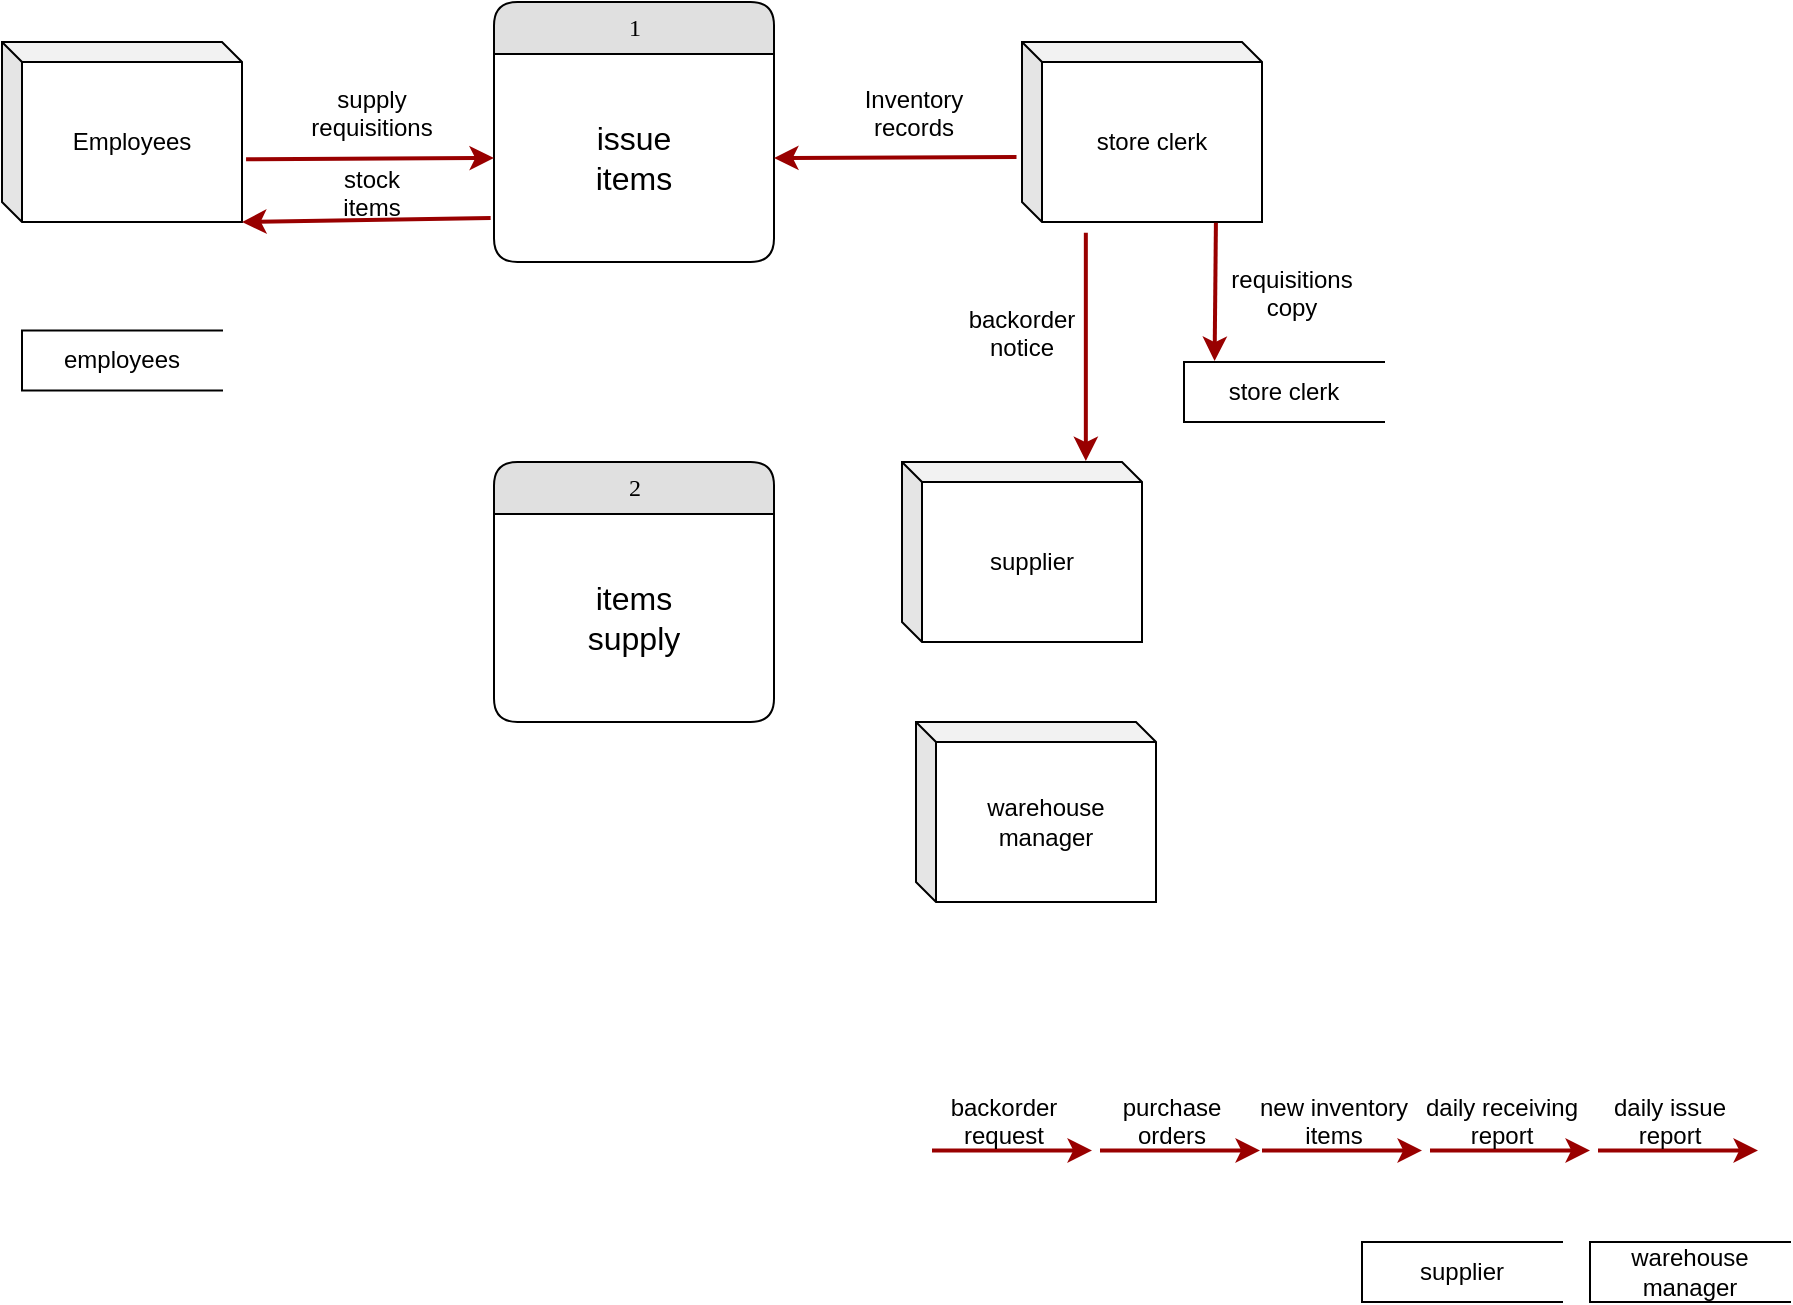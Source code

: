 <mxfile version="22.1.21" type="github">
  <diagram name="Page-1" id="52a04d89-c75d-2922-d76d-85b35f80e030">
    <mxGraphModel dx="635" dy="363" grid="1" gridSize="10" guides="1" tooltips="1" connect="1" arrows="1" fold="1" page="1" pageScale="1" pageWidth="1100" pageHeight="850" background="none" math="0" shadow="0">
      <root>
        <mxCell id="0" />
        <mxCell id="1" parent="0" />
        <mxCell id="WopC4PYd7FhQynQ7huu4-2" value="1" style="swimlane;html=1;fontStyle=0;childLayout=stackLayout;horizontal=1;startSize=26;fillColor=#e0e0e0;horizontalStack=0;resizeParent=1;resizeLast=0;collapsible=1;marginBottom=0;swimlaneFillColor=#ffffff;align=center;rounded=1;shadow=0;comic=0;labelBackgroundColor=none;strokeWidth=1;fontFamily=Verdana;fontSize=12" vertex="1" parent="1">
          <mxGeometry x="396" y="40" width="140" height="130" as="geometry" />
        </mxCell>
        <mxCell id="WopC4PYd7FhQynQ7huu4-3" value="issue&lt;br style=&quot;font-size: 16px;&quot;&gt;items" style="text;html=1;strokeColor=none;fillColor=none;spacingLeft=4;spacingRight=4;whiteSpace=wrap;overflow=hidden;rotatable=0;points=[[0,0.5],[1,0.5]];portConstraint=eastwest;align=center;verticalAlign=middle;fontSize=16;" vertex="1" parent="WopC4PYd7FhQynQ7huu4-2">
          <mxGeometry y="26" width="140" height="104" as="geometry" />
        </mxCell>
        <mxCell id="WopC4PYd7FhQynQ7huu4-4" value="Employees" style="shape=cube;whiteSpace=wrap;html=1;boundedLbl=1;backgroundOutline=1;darkOpacity=0.05;darkOpacity2=0.1;size=10;" vertex="1" parent="1">
          <mxGeometry x="150" y="60" width="120" height="90" as="geometry" />
        </mxCell>
        <mxCell id="WopC4PYd7FhQynQ7huu4-5" value="store clerk" style="shape=cube;whiteSpace=wrap;html=1;boundedLbl=1;backgroundOutline=1;darkOpacity=0.05;darkOpacity2=0.1;size=10;" vertex="1" parent="1">
          <mxGeometry x="660" y="60" width="120" height="90" as="geometry" />
        </mxCell>
        <mxCell id="WopC4PYd7FhQynQ7huu4-6" value="supplier" style="shape=cube;whiteSpace=wrap;html=1;boundedLbl=1;backgroundOutline=1;darkOpacity=0.05;darkOpacity2=0.1;size=10;" vertex="1" parent="1">
          <mxGeometry x="600" y="270" width="120" height="90" as="geometry" />
        </mxCell>
        <mxCell id="WopC4PYd7FhQynQ7huu4-7" value="warehouse manager" style="shape=cube;whiteSpace=wrap;html=1;boundedLbl=1;backgroundOutline=1;darkOpacity=0.05;darkOpacity2=0.1;size=10;" vertex="1" parent="1">
          <mxGeometry x="607" y="400" width="120" height="90" as="geometry" />
        </mxCell>
        <mxCell id="WopC4PYd7FhQynQ7huu4-32" value="" style="edgeStyle=none;noEdgeStyle=1;strokeColor=#990000;strokeWidth=2;entryX=0;entryY=0.5;entryDx=0;entryDy=0;exitX=1.017;exitY=0.652;exitDx=0;exitDy=0;exitPerimeter=0;" edge="1" parent="1" source="WopC4PYd7FhQynQ7huu4-4" target="WopC4PYd7FhQynQ7huu4-3">
          <mxGeometry width="100" height="100" relative="1" as="geometry">
            <mxPoint x="290" y="118" as="sourcePoint" />
            <mxPoint x="320" y="120" as="targetPoint" />
          </mxGeometry>
        </mxCell>
        <mxCell id="WopC4PYd7FhQynQ7huu4-33" value="supply&#xa;requisitions" style="text;spacingTop=-5;align=center" vertex="1" parent="1">
          <mxGeometry x="320" y="80" width="30" height="20" as="geometry" />
        </mxCell>
        <mxCell id="WopC4PYd7FhQynQ7huu4-34" value="" style="edgeStyle=none;noEdgeStyle=1;strokeColor=#990000;strokeWidth=2;exitX=0.808;exitY=1.004;exitDx=0;exitDy=0;exitPerimeter=0;entryX=0.153;entryY=-0.017;entryDx=0;entryDy=0;entryPerimeter=0;" edge="1" parent="1" source="WopC4PYd7FhQynQ7huu4-5" target="WopC4PYd7FhQynQ7huu4-53">
          <mxGeometry width="100" height="100" relative="1" as="geometry">
            <mxPoint x="680" y="270" as="sourcePoint" />
            <mxPoint x="757" y="230" as="targetPoint" />
          </mxGeometry>
        </mxCell>
        <mxCell id="WopC4PYd7FhQynQ7huu4-35" value="requisitions&#xa;copy" style="text;spacingTop=-5;align=center" vertex="1" parent="1">
          <mxGeometry x="780" y="170" width="30" height="20" as="geometry" />
        </mxCell>
        <mxCell id="WopC4PYd7FhQynQ7huu4-36" value="" style="edgeStyle=none;noEdgeStyle=1;strokeColor=#990000;strokeWidth=2;entryX=1;entryY=0.5;entryDx=0;entryDy=0;exitX=-0.023;exitY=0.639;exitDx=0;exitDy=0;exitPerimeter=0;" edge="1" parent="1" source="WopC4PYd7FhQynQ7huu4-5" target="WopC4PYd7FhQynQ7huu4-3">
          <mxGeometry width="100" height="100" relative="1" as="geometry">
            <mxPoint x="570" y="160" as="sourcePoint" />
            <mxPoint x="650" y="160" as="targetPoint" />
          </mxGeometry>
        </mxCell>
        <mxCell id="WopC4PYd7FhQynQ7huu4-37" value="Inventory &#xa;records" style="text;spacingTop=-5;align=center" vertex="1" parent="1">
          <mxGeometry x="591" y="80" width="30" height="20" as="geometry" />
        </mxCell>
        <mxCell id="WopC4PYd7FhQynQ7huu4-38" value="" style="edgeStyle=none;noEdgeStyle=1;strokeColor=#990000;strokeWidth=2;entryX=0.766;entryY=-0.005;entryDx=0;entryDy=0;entryPerimeter=0;exitX=0.266;exitY=1.06;exitDx=0;exitDy=0;exitPerimeter=0;" edge="1" parent="1" source="WopC4PYd7FhQynQ7huu4-5" target="WopC4PYd7FhQynQ7huu4-6">
          <mxGeometry width="100" height="100" relative="1" as="geometry">
            <mxPoint x="280" y="320" as="sourcePoint" />
            <mxPoint x="360" y="320" as="targetPoint" />
          </mxGeometry>
        </mxCell>
        <mxCell id="WopC4PYd7FhQynQ7huu4-39" value="backorder &#xa;notice" style="text;spacingTop=-5;align=center" vertex="1" parent="1">
          <mxGeometry x="645" y="190" width="30" height="20" as="geometry" />
        </mxCell>
        <mxCell id="WopC4PYd7FhQynQ7huu4-40" value="" style="edgeStyle=none;noEdgeStyle=1;strokeColor=#990000;strokeWidth=2" edge="1" parent="1">
          <mxGeometry width="100" height="100" relative="1" as="geometry">
            <mxPoint x="615" y="614.23" as="sourcePoint" />
            <mxPoint x="695" y="614.23" as="targetPoint" />
          </mxGeometry>
        </mxCell>
        <mxCell id="WopC4PYd7FhQynQ7huu4-41" value="backorder &#xa;request" style="text;spacingTop=-5;align=center" vertex="1" parent="1">
          <mxGeometry x="636" y="584.23" width="30" height="10" as="geometry" />
        </mxCell>
        <mxCell id="WopC4PYd7FhQynQ7huu4-42" value="" style="edgeStyle=none;noEdgeStyle=1;strokeColor=#990000;strokeWidth=2;entryX=1;entryY=1;entryDx=0;entryDy=0;entryPerimeter=0;exitX=-0.012;exitY=0.788;exitDx=0;exitDy=0;exitPerimeter=0;" edge="1" parent="1" source="WopC4PYd7FhQynQ7huu4-3" target="WopC4PYd7FhQynQ7huu4-4">
          <mxGeometry width="100" height="100" relative="1" as="geometry">
            <mxPoint x="290" y="189.2" as="sourcePoint" />
            <mxPoint x="370" y="189.2" as="targetPoint" />
          </mxGeometry>
        </mxCell>
        <mxCell id="WopC4PYd7FhQynQ7huu4-43" value="stock&#xa;items" style="text;spacingTop=-5;align=center" vertex="1" parent="1">
          <mxGeometry x="320" y="120.0" width="30" height="20" as="geometry" />
        </mxCell>
        <mxCell id="WopC4PYd7FhQynQ7huu4-44" value="" style="edgeStyle=none;noEdgeStyle=1;strokeColor=#990000;strokeWidth=2" edge="1" parent="1">
          <mxGeometry width="100" height="100" relative="1" as="geometry">
            <mxPoint x="699" y="614.23" as="sourcePoint" />
            <mxPoint x="779" y="614.23" as="targetPoint" />
          </mxGeometry>
        </mxCell>
        <mxCell id="WopC4PYd7FhQynQ7huu4-45" value="purchase&#xa;orders" style="text;spacingTop=-5;align=center" vertex="1" parent="1">
          <mxGeometry x="720" y="584.23" width="30" height="20" as="geometry" />
        </mxCell>
        <mxCell id="WopC4PYd7FhQynQ7huu4-46" value="" style="edgeStyle=none;noEdgeStyle=1;strokeColor=#990000;strokeWidth=2" edge="1" parent="1">
          <mxGeometry width="100" height="100" relative="1" as="geometry">
            <mxPoint x="780" y="614.23" as="sourcePoint" />
            <mxPoint x="860" y="614.23" as="targetPoint" />
          </mxGeometry>
        </mxCell>
        <mxCell id="WopC4PYd7FhQynQ7huu4-47" value="new inventory&#xa;items" style="text;spacingTop=-5;align=center" vertex="1" parent="1">
          <mxGeometry x="801" y="584.23" width="30" height="20" as="geometry" />
        </mxCell>
        <mxCell id="WopC4PYd7FhQynQ7huu4-48" value="" style="edgeStyle=none;noEdgeStyle=1;strokeColor=#990000;strokeWidth=2" edge="1" parent="1">
          <mxGeometry width="100" height="100" relative="1" as="geometry">
            <mxPoint x="864" y="614.23" as="sourcePoint" />
            <mxPoint x="944" y="614.23" as="targetPoint" />
          </mxGeometry>
        </mxCell>
        <mxCell id="WopC4PYd7FhQynQ7huu4-49" value="daily receiving&#xa;report" style="text;spacingTop=-5;align=center" vertex="1" parent="1">
          <mxGeometry x="885" y="584.23" width="30" height="20" as="geometry" />
        </mxCell>
        <mxCell id="WopC4PYd7FhQynQ7huu4-50" value="" style="edgeStyle=none;noEdgeStyle=1;strokeColor=#990000;strokeWidth=2" edge="1" parent="1">
          <mxGeometry width="100" height="100" relative="1" as="geometry">
            <mxPoint x="948" y="614.23" as="sourcePoint" />
            <mxPoint x="1028" y="614.23" as="targetPoint" />
          </mxGeometry>
        </mxCell>
        <mxCell id="WopC4PYd7FhQynQ7huu4-51" value="daily issue&#xa;report" style="text;spacingTop=-5;align=center" vertex="1" parent="1">
          <mxGeometry x="969" y="584.23" width="30" height="20" as="geometry" />
        </mxCell>
        <mxCell id="WopC4PYd7FhQynQ7huu4-52" value="employees" style="html=1;dashed=0;whiteSpace=wrap;shape=partialRectangle;right=0;" vertex="1" parent="1">
          <mxGeometry x="160" y="204.2" width="100" height="30" as="geometry" />
        </mxCell>
        <mxCell id="WopC4PYd7FhQynQ7huu4-53" value="store clerk" style="html=1;dashed=0;whiteSpace=wrap;shape=partialRectangle;right=0;" vertex="1" parent="1">
          <mxGeometry x="741" y="220" width="100" height="30" as="geometry" />
        </mxCell>
        <mxCell id="WopC4PYd7FhQynQ7huu4-54" value="supplier" style="html=1;dashed=0;whiteSpace=wrap;shape=partialRectangle;right=0;" vertex="1" parent="1">
          <mxGeometry x="830" y="660" width="100" height="30" as="geometry" />
        </mxCell>
        <mxCell id="WopC4PYd7FhQynQ7huu4-55" value="warehouse manager" style="html=1;dashed=0;whiteSpace=wrap;shape=partialRectangle;right=0;" vertex="1" parent="1">
          <mxGeometry x="944" y="660" width="100" height="30" as="geometry" />
        </mxCell>
        <mxCell id="WopC4PYd7FhQynQ7huu4-59" value="2" style="swimlane;html=1;fontStyle=0;childLayout=stackLayout;horizontal=1;startSize=26;fillColor=#e0e0e0;horizontalStack=0;resizeParent=1;resizeLast=0;collapsible=1;marginBottom=0;swimlaneFillColor=#ffffff;align=center;rounded=1;shadow=0;comic=0;labelBackgroundColor=none;strokeWidth=1;fontFamily=Verdana;fontSize=12" vertex="1" parent="1">
          <mxGeometry x="396" y="270" width="140" height="130" as="geometry" />
        </mxCell>
        <mxCell id="WopC4PYd7FhQynQ7huu4-60" value="items&lt;br&gt;supply" style="text;html=1;strokeColor=none;fillColor=none;spacingLeft=4;spacingRight=4;whiteSpace=wrap;overflow=hidden;rotatable=0;points=[[0,0.5],[1,0.5]];portConstraint=eastwest;align=center;verticalAlign=middle;fontSize=16;" vertex="1" parent="WopC4PYd7FhQynQ7huu4-59">
          <mxGeometry y="26" width="140" height="104" as="geometry" />
        </mxCell>
      </root>
    </mxGraphModel>
  </diagram>
</mxfile>
